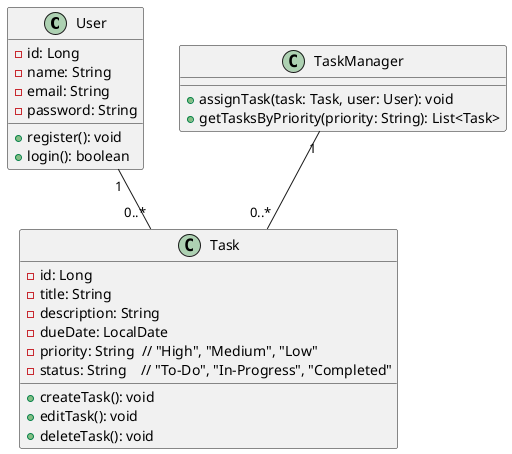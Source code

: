 @startuml
class User {
    - id: Long
    - name: String
    - email: String
    - password: String
    + register(): void
    + login(): boolean
}

class Task {
    - id: Long
    - title: String
    - description: String
    - dueDate: LocalDate
    - priority: String  // "High", "Medium", "Low"
    - status: String    // "To-Do", "In-Progress", "Completed"
    + createTask(): void
    + editTask(): void
    + deleteTask(): void
}

class TaskManager {
    + assignTask(task: Task, user: User): void
    + getTasksByPriority(priority: String): List<Task>
}

User "1" -- "0..*" Task
TaskManager "1" -- "0..*" Task
@enduml
